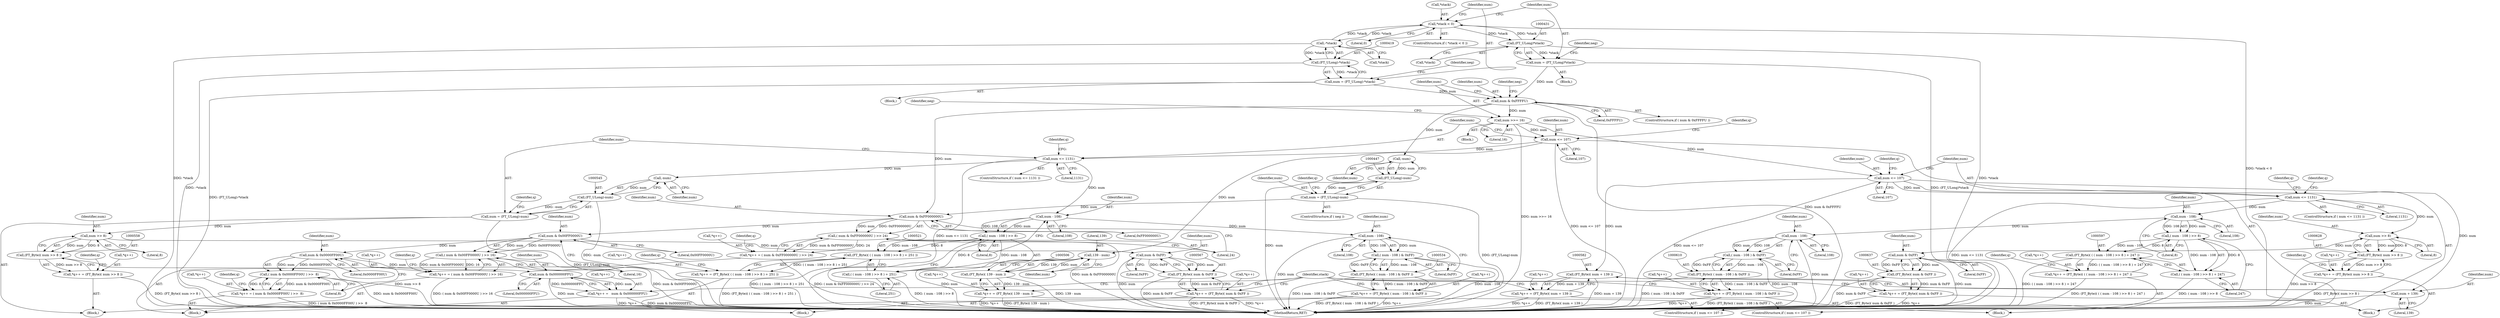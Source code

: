 digraph "0_savannah_beecf80a6deecbaf5d264d4f864451bde4fe98b8@pointer" {
"1000411" [label="(Call,*stack < 0)"];
"1000430" [label="(Call,(FT_ULong)*stack)"];
"1000411" [label="(Call,*stack < 0)"];
"1000420" [label="(Call,-*stack)"];
"1000428" [label="(Call,num = (FT_ULong)*stack)"];
"1000438" [label="(Call,num & 0xFFFFU)"];
"1000448" [label="(Call,-num)"];
"1000446" [label="(Call,(FT_ULong)-num)"];
"1000444" [label="(Call,num = (FT_ULong)-num)"];
"1000460" [label="(Call,num & 0xFF000000U)"];
"1000459" [label="(Call,( num & 0xFF000000U ) >> 24)"];
"1000455" [label="(Call,*q++ = ( num & 0xFF000000U ) >> 24)"];
"1000469" [label="(Call,num & 0x00FF0000U)"];
"1000468" [label="(Call,( num & 0x00FF0000U ) >> 16)"];
"1000464" [label="(Call,*q++ = ( num & 0x00FF0000U ) >> 16)"];
"1000478" [label="(Call,num & 0x0000FF00U)"];
"1000477" [label="(Call,( num & 0x0000FF00U ) >>  8)"];
"1000473" [label="(Call,*q++ = ( num & 0x0000FF00U ) >>  8)"];
"1000486" [label="(Call,num & 0x000000FFU)"];
"1000482" [label="(Call,*q++ =   num & 0x000000FFU)"];
"1000491" [label="(Call,num >>= 16)"];
"1000498" [label="(Call,num <= 107)"];
"1000507" [label="(Call,139 - num)"];
"1000505" [label="(Call,(FT_Byte)( 139 - num ))"];
"1000501" [label="(Call,*q++ = (FT_Byte)( 139 - num ))"];
"1000512" [label="(Call,num <= 1131)"];
"1000524" [label="(Call,num - 108)"];
"1000523" [label="(Call,( num - 108 ) >> 8)"];
"1000520" [label="(Call,(FT_Byte)( ( ( num - 108 ) >> 8 ) + 251 ))"];
"1000516" [label="(Call,*q++ = (FT_Byte)( ( ( num - 108 ) >> 8 ) + 251 ))"];
"1000522" [label="(Call,( ( num - 108 ) >> 8 ) + 251)"];
"1000536" [label="(Call,num - 108)"];
"1000535" [label="(Call,( num - 108 ) & 0xFF)"];
"1000533" [label="(Call,(FT_Byte)( ( num - 108 ) & 0xFF ))"];
"1000529" [label="(Call,*q++ = (FT_Byte)( ( num - 108 ) & 0xFF ))"];
"1000546" [label="(Call,-num)"];
"1000544" [label="(Call,(FT_ULong)-num)"];
"1000542" [label="(Call,num = (FT_ULong)-num)"];
"1000559" [label="(Call,num >> 8)"];
"1000557" [label="(Call,(FT_Byte)( num >> 8 ))"];
"1000553" [label="(Call,*q++ = (FT_Byte)( num >> 8 ))"];
"1000568" [label="(Call,num & 0xFF)"];
"1000566" [label="(Call,(FT_Byte)( num & 0xFF ))"];
"1000562" [label="(Call,*q++ = (FT_Byte)( num & 0xFF ))"];
"1000574" [label="(Call,num <= 107)"];
"1000581" [label="(Call,(FT_Byte)( num + 139 ))"];
"1000577" [label="(Call,*q++ = (FT_Byte)( num + 139 ))"];
"1000583" [label="(Call,num + 139)"];
"1000588" [label="(Call,num <= 1131)"];
"1000600" [label="(Call,num - 108)"];
"1000599" [label="(Call,( num - 108 ) >> 8)"];
"1000596" [label="(Call,(FT_Byte)( ( ( num - 108 ) >> 8 ) + 247 ))"];
"1000592" [label="(Call,*q++ = (FT_Byte)( ( ( num - 108 ) >> 8 ) + 247 ))"];
"1000598" [label="(Call,( ( num - 108 ) >> 8 ) + 247)"];
"1000612" [label="(Call,num - 108)"];
"1000611" [label="(Call,( num - 108 ) & 0xFF)"];
"1000609" [label="(Call,(FT_Byte)( ( num - 108 ) & 0xFF ))"];
"1000605" [label="(Call,*q++ = (FT_Byte)( ( num - 108 ) & 0xFF ))"];
"1000629" [label="(Call,num >> 8)"];
"1000627" [label="(Call,(FT_Byte)( num >> 8 ))"];
"1000623" [label="(Call,*q++ = (FT_Byte)( num >> 8 ))"];
"1000638" [label="(Call,num & 0xFF)"];
"1000636" [label="(Call,(FT_Byte)( num & 0xFF ))"];
"1000632" [label="(Call,*q++ = (FT_Byte)( num & 0xFF ))"];
"1000418" [label="(Call,(FT_ULong)-*stack)"];
"1000416" [label="(Call,num = (FT_ULong)-*stack)"];
"1000596" [label="(Call,(FT_Byte)( ( ( num - 108 ) >> 8 ) + 247 ))"];
"1000541" [label="(Block,)"];
"1000498" [label="(Call,num <= 107)"];
"1000585" [label="(Literal,139)"];
"1000568" [label="(Call,num & 0xFF)"];
"1000603" [label="(Literal,8)"];
"1000482" [label="(Call,*q++ =   num & 0x000000FFU)"];
"1000435" [label="(Identifier,neg)"];
"1000500" [label="(Literal,107)"];
"1000554" [label="(Call,*q++)"];
"1000629" [label="(Call,num >> 8)"];
"1000432" [label="(Call,*stack)"];
"1000481" [label="(Literal,8)"];
"1000573" [label="(ControlStructure,if ( num <= 107 ))"];
"1000495" [label="(Identifier,neg)"];
"1000636" [label="(Call,(FT_Byte)( num & 0xFF ))"];
"1000442" [label="(ControlStructure,if ( neg ))"];
"1000547" [label="(Identifier,num)"];
"1000544" [label="(Call,(FT_ULong)-num)"];
"1000491" [label="(Call,num >>= 16)"];
"1000543" [label="(Identifier,num)"];
"1000524" [label="(Call,num - 108)"];
"1000486" [label="(Call,num & 0x000000FFU)"];
"1000602" [label="(Literal,108)"];
"1000487" [label="(Identifier,num)"];
"1000507" [label="(Call,139 - num)"];
"1000614" [label="(Literal,108)"];
"1000463" [label="(Literal,24)"];
"1000499" [label="(Identifier,num)"];
"1000609" [label="(Call,(FT_Byte)( ( num - 108 ) & 0xFF ))"];
"1000522" [label="(Call,( ( num - 108 ) >> 8 ) + 251)"];
"1000605" [label="(Call,*q++ = (FT_Byte)( ( num - 108 ) & 0xFF ))"];
"1000580" [label="(Identifier,q)"];
"1000516" [label="(Call,*q++ = (FT_Byte)( ( ( num - 108 ) >> 8 ) + 251 ))"];
"1000612" [label="(Call,num - 108)"];
"1000455" [label="(Call,*q++ = ( num & 0xFF000000U ) >> 24)"];
"1000410" [label="(ControlStructure,if ( *stack < 0 ))"];
"1000472" [label="(Literal,16)"];
"1000478" [label="(Call,num & 0x0000FF00U)"];
"1000604" [label="(Literal,247)"];
"1000583" [label="(Call,num + 139)"];
"1000613" [label="(Identifier,num)"];
"1000424" [label="(Identifier,neg)"];
"1000530" [label="(Call,*q++)"];
"1000561" [label="(Literal,8)"];
"1000445" [label="(Identifier,num)"];
"1000465" [label="(Call,*q++)"];
"1000589" [label="(Identifier,num)"];
"1000505" [label="(Call,(FT_Byte)( 139 - num ))"];
"1000536" [label="(Call,num - 108)"];
"1001011" [label="(MethodReturn,RET)"];
"1000474" [label="(Call,*q++)"];
"1000529" [label="(Call,*q++ = (FT_Byte)( ( num - 108 ) & 0xFF ))"];
"1000446" [label="(Call,(FT_ULong)-num)"];
"1000501" [label="(Call,*q++ = (FT_Byte)( 139 - num ))"];
"1000508" [label="(Literal,139)"];
"1000635" [label="(Identifier,q)"];
"1000560" [label="(Identifier,num)"];
"1000642" [label="(Identifier,stack)"];
"1000638" [label="(Call,num & 0xFF)"];
"1000479" [label="(Identifier,num)"];
"1000519" [label="(Identifier,q)"];
"1000509" [label="(Identifier,num)"];
"1000470" [label="(Identifier,num)"];
"1000551" [label="(Identifier,q)"];
"1000476" [label="(Identifier,q)"];
"1000429" [label="(Identifier,num)"];
"1000440" [label="(Literal,0xFFFFU)"];
"1000459" [label="(Call,( num & 0xFF000000U ) >> 24)"];
"1000462" [label="(Literal,0xFF000000U)"];
"1000633" [label="(Call,*q++)"];
"1000621" [label="(Identifier,q)"];
"1000469" [label="(Call,num & 0x00FF0000U)"];
"1000473" [label="(Call,*q++ = ( num & 0x0000FF00U ) >>  8)"];
"1000617" [label="(Block,)"];
"1000538" [label="(Literal,108)"];
"1000490" [label="(Block,)"];
"1000533" [label="(Call,(FT_Byte)( ( num - 108 ) & 0xFF ))"];
"1000606" [label="(Call,*q++)"];
"1000438" [label="(Call,num & 0xFFFFU)"];
"1000600" [label="(Call,num - 108)"];
"1000430" [label="(Call,(FT_ULong)*stack)"];
"1000590" [label="(Literal,1131)"];
"1000526" [label="(Literal,108)"];
"1000576" [label="(Literal,107)"];
"1000535" [label="(Call,( num - 108 ) & 0xFF)"];
"1000504" [label="(Identifier,q)"];
"1000460" [label="(Call,num & 0xFF000000U)"];
"1000611" [label="(Call,( num - 108 ) & 0xFF)"];
"1000532" [label="(Identifier,q)"];
"1000441" [label="(Block,)"];
"1000630" [label="(Identifier,num)"];
"1000601" [label="(Identifier,num)"];
"1000575" [label="(Identifier,num)"];
"1000414" [label="(Literal,0)"];
"1000587" [label="(ControlStructure,if ( num <= 1131 ))"];
"1000563" [label="(Call,*q++)"];
"1000615" [label="(Literal,0xFF)"];
"1000493" [label="(Literal,16)"];
"1000444" [label="(Call,num = (FT_ULong)-num)"];
"1000480" [label="(Literal,0x0000FF00U)"];
"1000542" [label="(Call,num = (FT_ULong)-num)"];
"1000456" [label="(Call,*q++)"];
"1000565" [label="(Identifier,q)"];
"1000588" [label="(Call,num <= 1131)"];
"1000632" [label="(Call,*q++ = (FT_Byte)( num & 0xFF ))"];
"1000546" [label="(Call,-num)"];
"1000520" [label="(Call,(FT_Byte)( ( ( num - 108 ) >> 8 ) + 251 ))"];
"1000569" [label="(Identifier,num)"];
"1000418" [label="(Call,(FT_ULong)-*stack)"];
"1000512" [label="(Call,num <= 1131)"];
"1000581" [label="(Call,(FT_Byte)( num + 139 ))"];
"1000566" [label="(Call,(FT_Byte)( num & 0xFF ))"];
"1000595" [label="(Identifier,q)"];
"1000411" [label="(Call,*stack < 0)"];
"1000453" [label="(Identifier,q)"];
"1000640" [label="(Literal,0xFF)"];
"1000523" [label="(Call,( num - 108 ) >> 8)"];
"1000537" [label="(Identifier,num)"];
"1000631" [label="(Literal,8)"];
"1000492" [label="(Identifier,num)"];
"1000511" [label="(ControlStructure,if ( num <= 1131 ))"];
"1000539" [label="(Literal,0xFF)"];
"1000412" [label="(Call,*stack)"];
"1000417" [label="(Identifier,num)"];
"1000623" [label="(Call,*q++ = (FT_Byte)( num >> 8 ))"];
"1000420" [label="(Call,-*stack)"];
"1000497" [label="(ControlStructure,if ( num <= 107 ))"];
"1000627" [label="(Call,(FT_Byte)( num >> 8 ))"];
"1000639" [label="(Identifier,num)"];
"1000608" [label="(Identifier,q)"];
"1000428" [label="(Call,num = (FT_ULong)*stack)"];
"1000591" [label="(Block,)"];
"1000592" [label="(Call,*q++ = (FT_Byte)( ( ( num - 108 ) >> 8 ) + 247 ))"];
"1000593" [label="(Call,*q++)"];
"1000525" [label="(Identifier,num)"];
"1000559" [label="(Call,num >> 8)"];
"1000598" [label="(Call,( ( num - 108 ) >> 8 ) + 247)"];
"1000513" [label="(Identifier,num)"];
"1000415" [label="(Block,)"];
"1000562" [label="(Call,*q++ = (FT_Byte)( num & 0xFF ))"];
"1000437" [label="(ControlStructure,if ( num & 0xFFFFU ))"];
"1000485" [label="(Identifier,q)"];
"1000570" [label="(Literal,0xFF)"];
"1000448" [label="(Call,-num)"];
"1000553" [label="(Call,*q++ = (FT_Byte)( num >> 8 ))"];
"1000488" [label="(Literal,0x000000FFU)"];
"1000464" [label="(Call,*q++ = ( num & 0x00FF0000U ) >> 16)"];
"1000527" [label="(Literal,8)"];
"1000471" [label="(Literal,0x00FF0000U)"];
"1000514" [label="(Literal,1131)"];
"1000502" [label="(Call,*q++)"];
"1000517" [label="(Call,*q++)"];
"1000461" [label="(Identifier,num)"];
"1000427" [label="(Block,)"];
"1000468" [label="(Call,( num & 0x00FF0000U ) >> 16)"];
"1000557" [label="(Call,(FT_Byte)( num >> 8 ))"];
"1000584" [label="(Identifier,num)"];
"1000599" [label="(Call,( num - 108 ) >> 8)"];
"1000477" [label="(Call,( num & 0x0000FF00U ) >>  8)"];
"1000449" [label="(Identifier,num)"];
"1000467" [label="(Identifier,q)"];
"1000416" [label="(Call,num = (FT_ULong)-*stack)"];
"1000483" [label="(Call,*q++)"];
"1000574" [label="(Call,num <= 107)"];
"1000439" [label="(Identifier,num)"];
"1000578" [label="(Call,*q++)"];
"1000515" [label="(Block,)"];
"1000421" [label="(Call,*stack)"];
"1000528" [label="(Literal,251)"];
"1000577" [label="(Call,*q++ = (FT_Byte)( num + 139 ))"];
"1000443" [label="(Identifier,neg)"];
"1000624" [label="(Call,*q++)"];
"1000411" -> "1000410"  [label="AST: "];
"1000411" -> "1000414"  [label="CFG: "];
"1000412" -> "1000411"  [label="AST: "];
"1000414" -> "1000411"  [label="AST: "];
"1000417" -> "1000411"  [label="CFG: "];
"1000429" -> "1000411"  [label="CFG: "];
"1000411" -> "1001011"  [label="DDG: *stack < 0"];
"1000430" -> "1000411"  [label="DDG: *stack"];
"1000420" -> "1000411"  [label="DDG: *stack"];
"1000411" -> "1000420"  [label="DDG: *stack"];
"1000411" -> "1000430"  [label="DDG: *stack"];
"1000430" -> "1000428"  [label="AST: "];
"1000430" -> "1000432"  [label="CFG: "];
"1000431" -> "1000430"  [label="AST: "];
"1000432" -> "1000430"  [label="AST: "];
"1000428" -> "1000430"  [label="CFG: "];
"1000430" -> "1001011"  [label="DDG: *stack"];
"1000430" -> "1000428"  [label="DDG: *stack"];
"1000420" -> "1000418"  [label="AST: "];
"1000420" -> "1000421"  [label="CFG: "];
"1000421" -> "1000420"  [label="AST: "];
"1000418" -> "1000420"  [label="CFG: "];
"1000420" -> "1001011"  [label="DDG: *stack"];
"1000420" -> "1000418"  [label="DDG: *stack"];
"1000428" -> "1000427"  [label="AST: "];
"1000429" -> "1000428"  [label="AST: "];
"1000435" -> "1000428"  [label="CFG: "];
"1000428" -> "1001011"  [label="DDG: (FT_ULong)*stack"];
"1000428" -> "1000438"  [label="DDG: num"];
"1000438" -> "1000437"  [label="AST: "];
"1000438" -> "1000440"  [label="CFG: "];
"1000439" -> "1000438"  [label="AST: "];
"1000440" -> "1000438"  [label="AST: "];
"1000443" -> "1000438"  [label="CFG: "];
"1000492" -> "1000438"  [label="CFG: "];
"1000438" -> "1001011"  [label="DDG: num & 0xFFFFU"];
"1000416" -> "1000438"  [label="DDG: num"];
"1000438" -> "1000448"  [label="DDG: num"];
"1000438" -> "1000460"  [label="DDG: num"];
"1000438" -> "1000491"  [label="DDG: num"];
"1000448" -> "1000446"  [label="AST: "];
"1000448" -> "1000449"  [label="CFG: "];
"1000449" -> "1000448"  [label="AST: "];
"1000446" -> "1000448"  [label="CFG: "];
"1000448" -> "1000446"  [label="DDG: num"];
"1000446" -> "1000444"  [label="AST: "];
"1000447" -> "1000446"  [label="AST: "];
"1000444" -> "1000446"  [label="CFG: "];
"1000446" -> "1001011"  [label="DDG: -num"];
"1000446" -> "1000444"  [label="DDG: -num"];
"1000444" -> "1000442"  [label="AST: "];
"1000445" -> "1000444"  [label="AST: "];
"1000453" -> "1000444"  [label="CFG: "];
"1000444" -> "1001011"  [label="DDG: (FT_ULong)-num"];
"1000444" -> "1000460"  [label="DDG: num"];
"1000460" -> "1000459"  [label="AST: "];
"1000460" -> "1000462"  [label="CFG: "];
"1000461" -> "1000460"  [label="AST: "];
"1000462" -> "1000460"  [label="AST: "];
"1000463" -> "1000460"  [label="CFG: "];
"1000460" -> "1000459"  [label="DDG: num"];
"1000460" -> "1000459"  [label="DDG: 0xFF000000U"];
"1000460" -> "1000469"  [label="DDG: num"];
"1000459" -> "1000455"  [label="AST: "];
"1000459" -> "1000463"  [label="CFG: "];
"1000463" -> "1000459"  [label="AST: "];
"1000455" -> "1000459"  [label="CFG: "];
"1000459" -> "1001011"  [label="DDG: num & 0xFF000000U"];
"1000459" -> "1000455"  [label="DDG: num & 0xFF000000U"];
"1000459" -> "1000455"  [label="DDG: 24"];
"1000455" -> "1000441"  [label="AST: "];
"1000456" -> "1000455"  [label="AST: "];
"1000467" -> "1000455"  [label="CFG: "];
"1000455" -> "1001011"  [label="DDG: ( num & 0xFF000000U ) >> 24"];
"1000469" -> "1000468"  [label="AST: "];
"1000469" -> "1000471"  [label="CFG: "];
"1000470" -> "1000469"  [label="AST: "];
"1000471" -> "1000469"  [label="AST: "];
"1000472" -> "1000469"  [label="CFG: "];
"1000469" -> "1000468"  [label="DDG: num"];
"1000469" -> "1000468"  [label="DDG: 0x00FF0000U"];
"1000469" -> "1000478"  [label="DDG: num"];
"1000468" -> "1000464"  [label="AST: "];
"1000468" -> "1000472"  [label="CFG: "];
"1000472" -> "1000468"  [label="AST: "];
"1000464" -> "1000468"  [label="CFG: "];
"1000468" -> "1001011"  [label="DDG: num & 0x00FF0000U"];
"1000468" -> "1000464"  [label="DDG: num & 0x00FF0000U"];
"1000468" -> "1000464"  [label="DDG: 16"];
"1000464" -> "1000441"  [label="AST: "];
"1000465" -> "1000464"  [label="AST: "];
"1000476" -> "1000464"  [label="CFG: "];
"1000464" -> "1001011"  [label="DDG: ( num & 0x00FF0000U ) >> 16"];
"1000478" -> "1000477"  [label="AST: "];
"1000478" -> "1000480"  [label="CFG: "];
"1000479" -> "1000478"  [label="AST: "];
"1000480" -> "1000478"  [label="AST: "];
"1000481" -> "1000478"  [label="CFG: "];
"1000478" -> "1000477"  [label="DDG: num"];
"1000478" -> "1000477"  [label="DDG: 0x0000FF00U"];
"1000478" -> "1000486"  [label="DDG: num"];
"1000477" -> "1000473"  [label="AST: "];
"1000477" -> "1000481"  [label="CFG: "];
"1000481" -> "1000477"  [label="AST: "];
"1000473" -> "1000477"  [label="CFG: "];
"1000477" -> "1001011"  [label="DDG: num & 0x0000FF00U"];
"1000477" -> "1000473"  [label="DDG: num & 0x0000FF00U"];
"1000477" -> "1000473"  [label="DDG: 8"];
"1000473" -> "1000441"  [label="AST: "];
"1000474" -> "1000473"  [label="AST: "];
"1000485" -> "1000473"  [label="CFG: "];
"1000473" -> "1001011"  [label="DDG: ( num & 0x0000FF00U ) >>  8"];
"1000486" -> "1000482"  [label="AST: "];
"1000486" -> "1000488"  [label="CFG: "];
"1000487" -> "1000486"  [label="AST: "];
"1000488" -> "1000486"  [label="AST: "];
"1000482" -> "1000486"  [label="CFG: "];
"1000486" -> "1001011"  [label="DDG: num"];
"1000486" -> "1000482"  [label="DDG: num"];
"1000486" -> "1000482"  [label="DDG: 0x000000FFU"];
"1000482" -> "1000441"  [label="AST: "];
"1000483" -> "1000482"  [label="AST: "];
"1000642" -> "1000482"  [label="CFG: "];
"1000482" -> "1001011"  [label="DDG: num & 0x000000FFU"];
"1000482" -> "1001011"  [label="DDG: *q++"];
"1000491" -> "1000490"  [label="AST: "];
"1000491" -> "1000493"  [label="CFG: "];
"1000492" -> "1000491"  [label="AST: "];
"1000493" -> "1000491"  [label="AST: "];
"1000495" -> "1000491"  [label="CFG: "];
"1000491" -> "1001011"  [label="DDG: num >>= 16"];
"1000491" -> "1000498"  [label="DDG: num"];
"1000491" -> "1000574"  [label="DDG: num"];
"1000498" -> "1000497"  [label="AST: "];
"1000498" -> "1000500"  [label="CFG: "];
"1000499" -> "1000498"  [label="AST: "];
"1000500" -> "1000498"  [label="AST: "];
"1000504" -> "1000498"  [label="CFG: "];
"1000513" -> "1000498"  [label="CFG: "];
"1000498" -> "1001011"  [label="DDG: num <= 107"];
"1000498" -> "1000507"  [label="DDG: num"];
"1000498" -> "1000512"  [label="DDG: num"];
"1000507" -> "1000505"  [label="AST: "];
"1000507" -> "1000509"  [label="CFG: "];
"1000508" -> "1000507"  [label="AST: "];
"1000509" -> "1000507"  [label="AST: "];
"1000505" -> "1000507"  [label="CFG: "];
"1000507" -> "1001011"  [label="DDG: num"];
"1000507" -> "1000505"  [label="DDG: 139"];
"1000507" -> "1000505"  [label="DDG: num"];
"1000505" -> "1000501"  [label="AST: "];
"1000506" -> "1000505"  [label="AST: "];
"1000501" -> "1000505"  [label="CFG: "];
"1000505" -> "1001011"  [label="DDG: 139 - num"];
"1000505" -> "1000501"  [label="DDG: 139 - num"];
"1000501" -> "1000497"  [label="AST: "];
"1000502" -> "1000501"  [label="AST: "];
"1000642" -> "1000501"  [label="CFG: "];
"1000501" -> "1001011"  [label="DDG: *q++"];
"1000501" -> "1001011"  [label="DDG: (FT_Byte)( 139 - num )"];
"1000512" -> "1000511"  [label="AST: "];
"1000512" -> "1000514"  [label="CFG: "];
"1000513" -> "1000512"  [label="AST: "];
"1000514" -> "1000512"  [label="AST: "];
"1000519" -> "1000512"  [label="CFG: "];
"1000543" -> "1000512"  [label="CFG: "];
"1000512" -> "1001011"  [label="DDG: num <= 1131"];
"1000512" -> "1000524"  [label="DDG: num"];
"1000512" -> "1000546"  [label="DDG: num"];
"1000524" -> "1000523"  [label="AST: "];
"1000524" -> "1000526"  [label="CFG: "];
"1000525" -> "1000524"  [label="AST: "];
"1000526" -> "1000524"  [label="AST: "];
"1000527" -> "1000524"  [label="CFG: "];
"1000524" -> "1000523"  [label="DDG: num"];
"1000524" -> "1000523"  [label="DDG: 108"];
"1000524" -> "1000536"  [label="DDG: num"];
"1000523" -> "1000522"  [label="AST: "];
"1000523" -> "1000527"  [label="CFG: "];
"1000527" -> "1000523"  [label="AST: "];
"1000528" -> "1000523"  [label="CFG: "];
"1000523" -> "1000520"  [label="DDG: num - 108"];
"1000523" -> "1000520"  [label="DDG: 8"];
"1000523" -> "1000522"  [label="DDG: num - 108"];
"1000523" -> "1000522"  [label="DDG: 8"];
"1000520" -> "1000516"  [label="AST: "];
"1000520" -> "1000522"  [label="CFG: "];
"1000521" -> "1000520"  [label="AST: "];
"1000522" -> "1000520"  [label="AST: "];
"1000516" -> "1000520"  [label="CFG: "];
"1000520" -> "1001011"  [label="DDG: ( ( num - 108 ) >> 8 ) + 251"];
"1000520" -> "1000516"  [label="DDG: ( ( num - 108 ) >> 8 ) + 251"];
"1000516" -> "1000515"  [label="AST: "];
"1000517" -> "1000516"  [label="AST: "];
"1000532" -> "1000516"  [label="CFG: "];
"1000516" -> "1001011"  [label="DDG: (FT_Byte)( ( ( num - 108 ) >> 8 ) + 251 )"];
"1000522" -> "1000528"  [label="CFG: "];
"1000528" -> "1000522"  [label="AST: "];
"1000522" -> "1001011"  [label="DDG: ( num - 108 ) >> 8"];
"1000536" -> "1000535"  [label="AST: "];
"1000536" -> "1000538"  [label="CFG: "];
"1000537" -> "1000536"  [label="AST: "];
"1000538" -> "1000536"  [label="AST: "];
"1000539" -> "1000536"  [label="CFG: "];
"1000536" -> "1001011"  [label="DDG: num"];
"1000536" -> "1000535"  [label="DDG: num"];
"1000536" -> "1000535"  [label="DDG: 108"];
"1000535" -> "1000533"  [label="AST: "];
"1000535" -> "1000539"  [label="CFG: "];
"1000539" -> "1000535"  [label="AST: "];
"1000533" -> "1000535"  [label="CFG: "];
"1000535" -> "1001011"  [label="DDG: num - 108"];
"1000535" -> "1000533"  [label="DDG: num - 108"];
"1000535" -> "1000533"  [label="DDG: 0xFF"];
"1000533" -> "1000529"  [label="AST: "];
"1000534" -> "1000533"  [label="AST: "];
"1000529" -> "1000533"  [label="CFG: "];
"1000533" -> "1001011"  [label="DDG: ( num - 108 ) & 0xFF"];
"1000533" -> "1000529"  [label="DDG: ( num - 108 ) & 0xFF"];
"1000529" -> "1000515"  [label="AST: "];
"1000530" -> "1000529"  [label="AST: "];
"1000642" -> "1000529"  [label="CFG: "];
"1000529" -> "1001011"  [label="DDG: (FT_Byte)( ( num - 108 ) & 0xFF )"];
"1000529" -> "1001011"  [label="DDG: *q++"];
"1000546" -> "1000544"  [label="AST: "];
"1000546" -> "1000547"  [label="CFG: "];
"1000547" -> "1000546"  [label="AST: "];
"1000544" -> "1000546"  [label="CFG: "];
"1000546" -> "1000544"  [label="DDG: num"];
"1000544" -> "1000542"  [label="AST: "];
"1000545" -> "1000544"  [label="AST: "];
"1000542" -> "1000544"  [label="CFG: "];
"1000544" -> "1001011"  [label="DDG: -num"];
"1000544" -> "1000542"  [label="DDG: -num"];
"1000542" -> "1000541"  [label="AST: "];
"1000543" -> "1000542"  [label="AST: "];
"1000551" -> "1000542"  [label="CFG: "];
"1000542" -> "1001011"  [label="DDG: (FT_ULong)-num"];
"1000542" -> "1000559"  [label="DDG: num"];
"1000559" -> "1000557"  [label="AST: "];
"1000559" -> "1000561"  [label="CFG: "];
"1000560" -> "1000559"  [label="AST: "];
"1000561" -> "1000559"  [label="AST: "];
"1000557" -> "1000559"  [label="CFG: "];
"1000559" -> "1000557"  [label="DDG: num"];
"1000559" -> "1000557"  [label="DDG: 8"];
"1000559" -> "1000568"  [label="DDG: num"];
"1000557" -> "1000553"  [label="AST: "];
"1000558" -> "1000557"  [label="AST: "];
"1000553" -> "1000557"  [label="CFG: "];
"1000557" -> "1001011"  [label="DDG: num >> 8"];
"1000557" -> "1000553"  [label="DDG: num >> 8"];
"1000553" -> "1000541"  [label="AST: "];
"1000554" -> "1000553"  [label="AST: "];
"1000565" -> "1000553"  [label="CFG: "];
"1000553" -> "1001011"  [label="DDG: (FT_Byte)( num >> 8 )"];
"1000568" -> "1000566"  [label="AST: "];
"1000568" -> "1000570"  [label="CFG: "];
"1000569" -> "1000568"  [label="AST: "];
"1000570" -> "1000568"  [label="AST: "];
"1000566" -> "1000568"  [label="CFG: "];
"1000568" -> "1001011"  [label="DDG: num"];
"1000568" -> "1000566"  [label="DDG: num"];
"1000568" -> "1000566"  [label="DDG: 0xFF"];
"1000566" -> "1000562"  [label="AST: "];
"1000567" -> "1000566"  [label="AST: "];
"1000562" -> "1000566"  [label="CFG: "];
"1000566" -> "1001011"  [label="DDG: num & 0xFF"];
"1000566" -> "1000562"  [label="DDG: num & 0xFF"];
"1000562" -> "1000541"  [label="AST: "];
"1000563" -> "1000562"  [label="AST: "];
"1000642" -> "1000562"  [label="CFG: "];
"1000562" -> "1001011"  [label="DDG: *q++"];
"1000562" -> "1001011"  [label="DDG: (FT_Byte)( num & 0xFF )"];
"1000574" -> "1000573"  [label="AST: "];
"1000574" -> "1000576"  [label="CFG: "];
"1000575" -> "1000574"  [label="AST: "];
"1000576" -> "1000574"  [label="AST: "];
"1000580" -> "1000574"  [label="CFG: "];
"1000589" -> "1000574"  [label="CFG: "];
"1000574" -> "1001011"  [label="DDG: num <= 107"];
"1000574" -> "1000581"  [label="DDG: num"];
"1000574" -> "1000583"  [label="DDG: num"];
"1000574" -> "1000588"  [label="DDG: num"];
"1000581" -> "1000577"  [label="AST: "];
"1000581" -> "1000583"  [label="CFG: "];
"1000582" -> "1000581"  [label="AST: "];
"1000583" -> "1000581"  [label="AST: "];
"1000577" -> "1000581"  [label="CFG: "];
"1000581" -> "1001011"  [label="DDG: num + 139"];
"1000581" -> "1000577"  [label="DDG: num + 139"];
"1000577" -> "1000573"  [label="AST: "];
"1000578" -> "1000577"  [label="AST: "];
"1000642" -> "1000577"  [label="CFG: "];
"1000577" -> "1001011"  [label="DDG: *q++"];
"1000577" -> "1001011"  [label="DDG: (FT_Byte)( num + 139 )"];
"1000583" -> "1000585"  [label="CFG: "];
"1000584" -> "1000583"  [label="AST: "];
"1000585" -> "1000583"  [label="AST: "];
"1000583" -> "1001011"  [label="DDG: num"];
"1000588" -> "1000587"  [label="AST: "];
"1000588" -> "1000590"  [label="CFG: "];
"1000589" -> "1000588"  [label="AST: "];
"1000590" -> "1000588"  [label="AST: "];
"1000595" -> "1000588"  [label="CFG: "];
"1000621" -> "1000588"  [label="CFG: "];
"1000588" -> "1001011"  [label="DDG: num <= 1131"];
"1000588" -> "1000600"  [label="DDG: num"];
"1000588" -> "1000629"  [label="DDG: num"];
"1000600" -> "1000599"  [label="AST: "];
"1000600" -> "1000602"  [label="CFG: "];
"1000601" -> "1000600"  [label="AST: "];
"1000602" -> "1000600"  [label="AST: "];
"1000603" -> "1000600"  [label="CFG: "];
"1000600" -> "1000599"  [label="DDG: num"];
"1000600" -> "1000599"  [label="DDG: 108"];
"1000600" -> "1000612"  [label="DDG: num"];
"1000599" -> "1000598"  [label="AST: "];
"1000599" -> "1000603"  [label="CFG: "];
"1000603" -> "1000599"  [label="AST: "];
"1000604" -> "1000599"  [label="CFG: "];
"1000599" -> "1000596"  [label="DDG: num - 108"];
"1000599" -> "1000596"  [label="DDG: 8"];
"1000599" -> "1000598"  [label="DDG: num - 108"];
"1000599" -> "1000598"  [label="DDG: 8"];
"1000596" -> "1000592"  [label="AST: "];
"1000596" -> "1000598"  [label="CFG: "];
"1000597" -> "1000596"  [label="AST: "];
"1000598" -> "1000596"  [label="AST: "];
"1000592" -> "1000596"  [label="CFG: "];
"1000596" -> "1001011"  [label="DDG: ( ( num - 108 ) >> 8 ) + 247"];
"1000596" -> "1000592"  [label="DDG: ( ( num - 108 ) >> 8 ) + 247"];
"1000592" -> "1000591"  [label="AST: "];
"1000593" -> "1000592"  [label="AST: "];
"1000608" -> "1000592"  [label="CFG: "];
"1000592" -> "1001011"  [label="DDG: (FT_Byte)( ( ( num - 108 ) >> 8 ) + 247 )"];
"1000598" -> "1000604"  [label="CFG: "];
"1000604" -> "1000598"  [label="AST: "];
"1000598" -> "1001011"  [label="DDG: ( num - 108 ) >> 8"];
"1000612" -> "1000611"  [label="AST: "];
"1000612" -> "1000614"  [label="CFG: "];
"1000613" -> "1000612"  [label="AST: "];
"1000614" -> "1000612"  [label="AST: "];
"1000615" -> "1000612"  [label="CFG: "];
"1000612" -> "1001011"  [label="DDG: num"];
"1000612" -> "1000611"  [label="DDG: num"];
"1000612" -> "1000611"  [label="DDG: 108"];
"1000611" -> "1000609"  [label="AST: "];
"1000611" -> "1000615"  [label="CFG: "];
"1000615" -> "1000611"  [label="AST: "];
"1000609" -> "1000611"  [label="CFG: "];
"1000611" -> "1001011"  [label="DDG: num - 108"];
"1000611" -> "1000609"  [label="DDG: num - 108"];
"1000611" -> "1000609"  [label="DDG: 0xFF"];
"1000609" -> "1000605"  [label="AST: "];
"1000610" -> "1000609"  [label="AST: "];
"1000605" -> "1000609"  [label="CFG: "];
"1000609" -> "1001011"  [label="DDG: ( num - 108 ) & 0xFF"];
"1000609" -> "1000605"  [label="DDG: ( num - 108 ) & 0xFF"];
"1000605" -> "1000591"  [label="AST: "];
"1000606" -> "1000605"  [label="AST: "];
"1000642" -> "1000605"  [label="CFG: "];
"1000605" -> "1001011"  [label="DDG: (FT_Byte)( ( num - 108 ) & 0xFF )"];
"1000605" -> "1001011"  [label="DDG: *q++"];
"1000629" -> "1000627"  [label="AST: "];
"1000629" -> "1000631"  [label="CFG: "];
"1000630" -> "1000629"  [label="AST: "];
"1000631" -> "1000629"  [label="AST: "];
"1000627" -> "1000629"  [label="CFG: "];
"1000629" -> "1000627"  [label="DDG: num"];
"1000629" -> "1000627"  [label="DDG: 8"];
"1000629" -> "1000638"  [label="DDG: num"];
"1000627" -> "1000623"  [label="AST: "];
"1000628" -> "1000627"  [label="AST: "];
"1000623" -> "1000627"  [label="CFG: "];
"1000627" -> "1001011"  [label="DDG: num >> 8"];
"1000627" -> "1000623"  [label="DDG: num >> 8"];
"1000623" -> "1000617"  [label="AST: "];
"1000624" -> "1000623"  [label="AST: "];
"1000635" -> "1000623"  [label="CFG: "];
"1000623" -> "1001011"  [label="DDG: (FT_Byte)( num >> 8 )"];
"1000638" -> "1000636"  [label="AST: "];
"1000638" -> "1000640"  [label="CFG: "];
"1000639" -> "1000638"  [label="AST: "];
"1000640" -> "1000638"  [label="AST: "];
"1000636" -> "1000638"  [label="CFG: "];
"1000638" -> "1001011"  [label="DDG: num"];
"1000638" -> "1000636"  [label="DDG: num"];
"1000638" -> "1000636"  [label="DDG: 0xFF"];
"1000636" -> "1000632"  [label="AST: "];
"1000637" -> "1000636"  [label="AST: "];
"1000632" -> "1000636"  [label="CFG: "];
"1000636" -> "1001011"  [label="DDG: num & 0xFF"];
"1000636" -> "1000632"  [label="DDG: num & 0xFF"];
"1000632" -> "1000617"  [label="AST: "];
"1000633" -> "1000632"  [label="AST: "];
"1000642" -> "1000632"  [label="CFG: "];
"1000632" -> "1001011"  [label="DDG: *q++"];
"1000632" -> "1001011"  [label="DDG: (FT_Byte)( num & 0xFF )"];
"1000418" -> "1000416"  [label="AST: "];
"1000419" -> "1000418"  [label="AST: "];
"1000416" -> "1000418"  [label="CFG: "];
"1000418" -> "1001011"  [label="DDG: -*stack"];
"1000418" -> "1000416"  [label="DDG: -*stack"];
"1000416" -> "1000415"  [label="AST: "];
"1000417" -> "1000416"  [label="AST: "];
"1000424" -> "1000416"  [label="CFG: "];
"1000416" -> "1001011"  [label="DDG: (FT_ULong)-*stack"];
}
